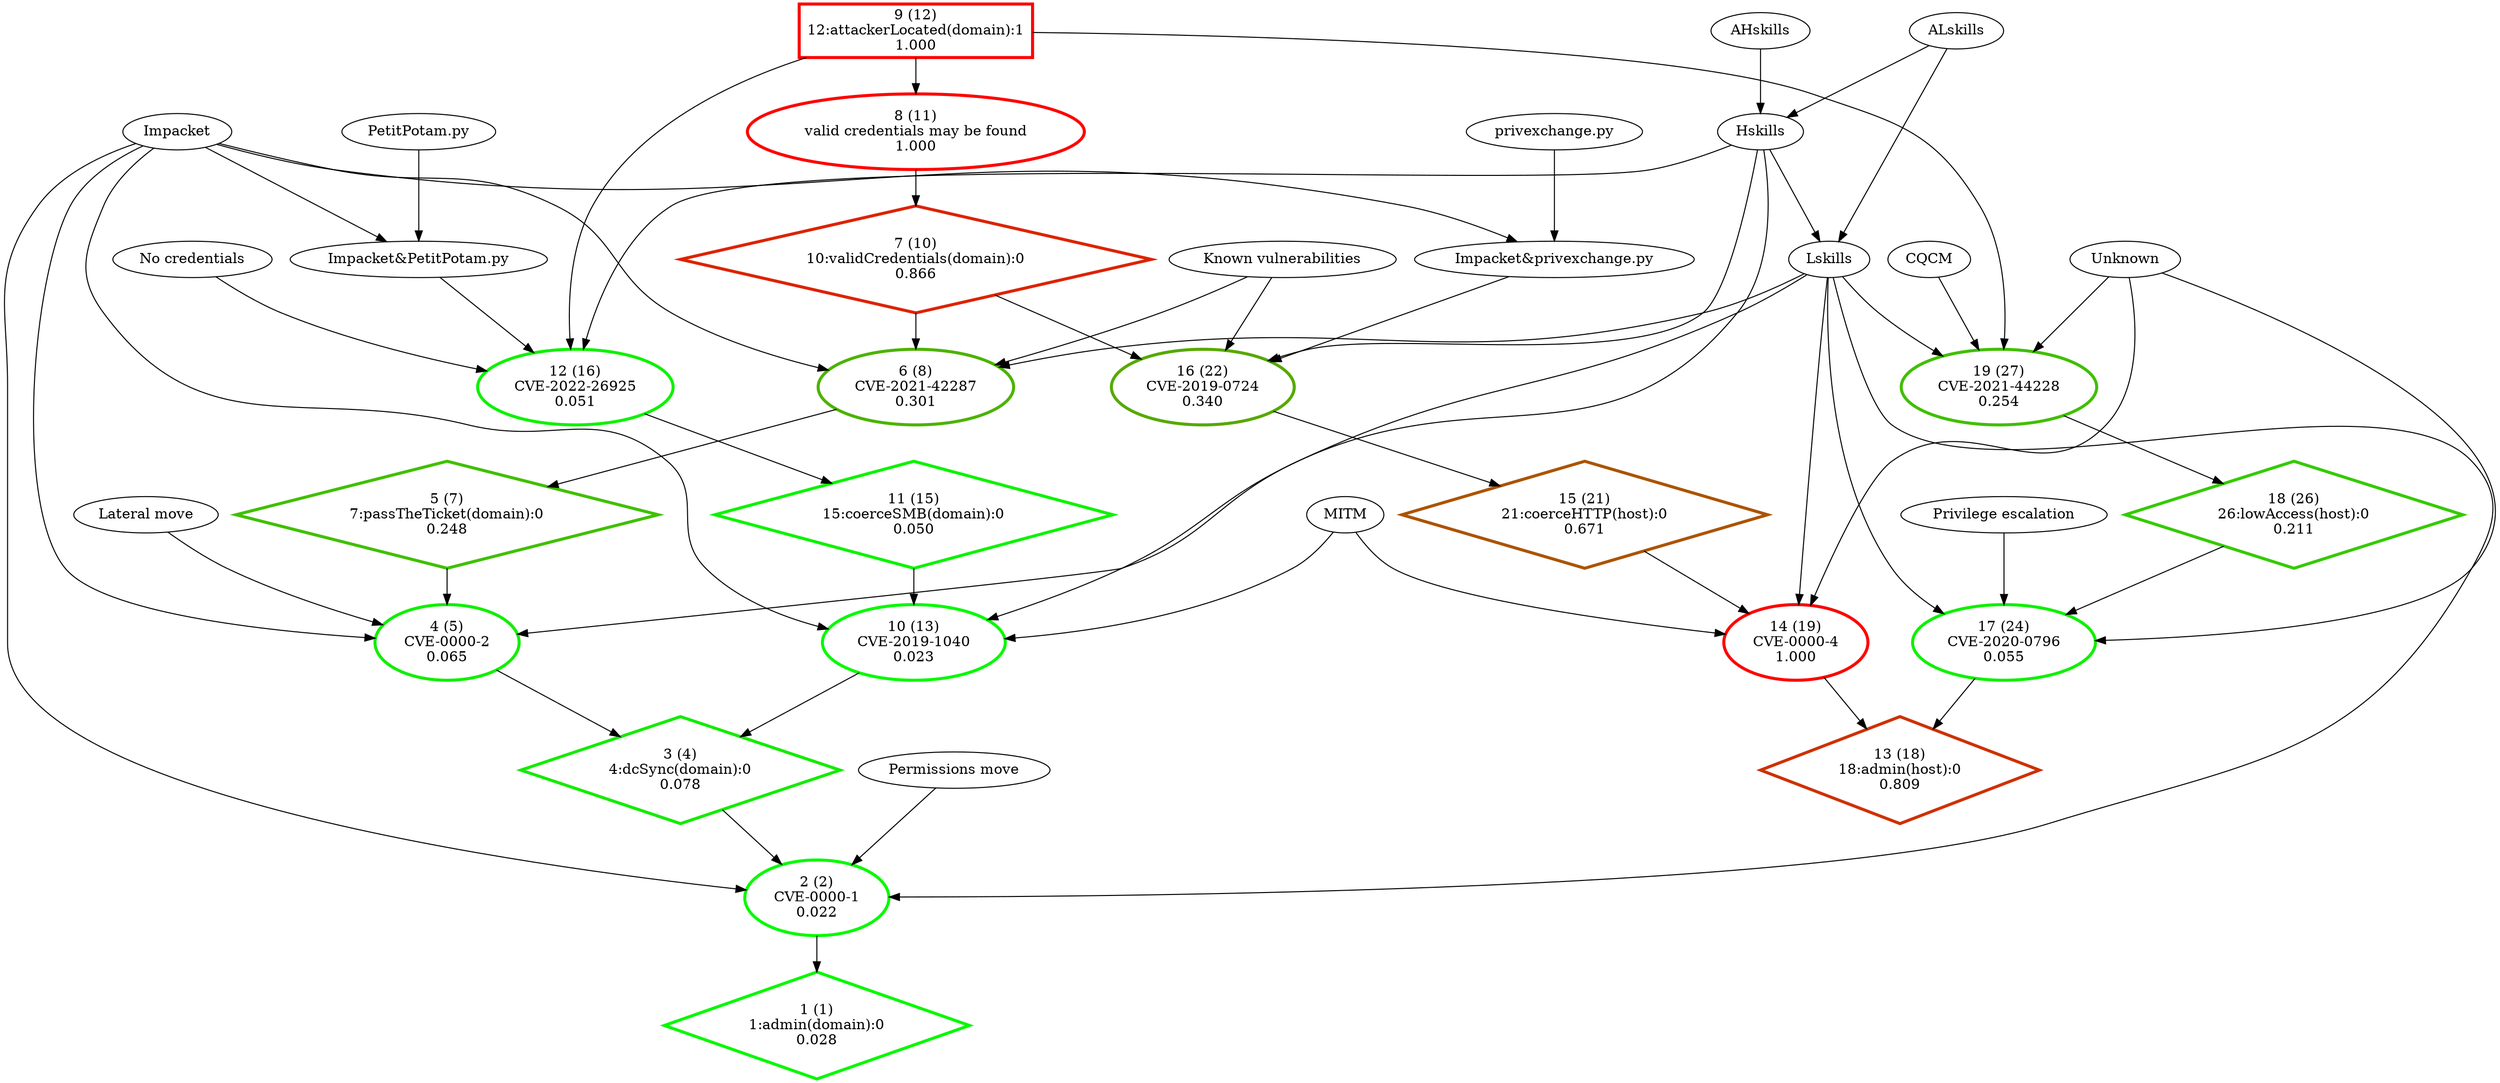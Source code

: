 digraph G {
  1 [label="1 (1)\n1:admin(domain):0\n0.028", color="#07F800", penwidth=3, shape="diamond"];
  2 [label="2 (2)\nCVE-0000-1\n0.022", color="#05FA00", penwidth=3, shape="ellipse"];
  3 [label="3 (4)\n4:dcSync(domain):0\n0.078", color="#13EC00", penwidth=3, shape="diamond"];
  4 [label="4 (5)\nCVE-0000-2\n0.065", color="#10EF00", penwidth=3, shape="ellipse"];
  5 [label="5 (7)\n7:passTheTicket(domain):0\n0.248", color="#3FC000", penwidth=3, shape="diamond"];
  6 [label="6 (8)\nCVE-2021-42287\n0.301", color="#4CB300", penwidth=3, shape="ellipse"];
  7 [label="7 (10)\n10:validCredentials(domain):0\n0.866", color="#DC2300", penwidth=3, shape="diamond"];
  8 [label="8 (11)\nvalid credentials may be found\n1.000", color="#FE0100", penwidth=3, shape="ellipse"];
  9 [label="9 (12)\n12:attackerLocated(domain):1\n1.000", color="#FF0000", penwidth=3, shape="box"];
  10 [label="10 (13)\nCVE-2019-1040\n0.023", color="#05FA00", penwidth=3, shape="ellipse"];
  11 [label="11 (15)\n15:coerceSMB(domain):0\n0.050", color="#0CF300", penwidth=3, shape="diamond"];
  12 [label="12 (16)\nCVE-2022-26925\n0.051", color="#0DF200", penwidth=3, shape="ellipse"];
  13 [label="13 (18)\n18:admin(host):0\n0.809", color="#CE3100", penwidth=3, shape="diamond"];
  14 [label="14 (19)\nCVE-0000-4\n1.000", color="#FF0000", penwidth=3, shape="ellipse"];
  15 [label="15 (21)\n21:coerceHTTP(host):0\n0.671", color="#AB5400", penwidth=3, shape="diamond"];
  16 [label="16 (22)\nCVE-2019-0724\n0.340", color="#56A900", penwidth=3, shape="ellipse"];
  17 [label="17 (24)\nCVE-2020-0796\n0.055", color="#0EF100", penwidth=3, shape="ellipse"];
  18 [label="18 (26)\n26:lowAccess(host):0\n0.211", color="#35CA00", penwidth=3, shape="diamond"];
  19 [label="19 (27)\nCVE-2021-44228\n0.254", color="#40BF00", penwidth=3, shape="ellipse"];
  "9" -> "8";
  "9" -> "12";
  "9" -> "19";
  "8" -> "7";
  "7" -> "6";
  "7" -> "16";
  "6" -> "5";
  "5" -> "4";
  "4" -> "3";
  "3" -> "2";
  "12" -> "11";
  "11" -> "10";
  "10" -> "3";
  "2" -> "1";
  "16" -> "15";
  "15" -> "14";
  "14" -> "13";
  "19" -> "18";
  "18" -> "17";
  "17" -> "13";
  "ALskills" -> "Lskills";
  "ALskills" -> "Hskills";
  "Lskills" -> "2";
  "Lskills" -> "4";
  "Lskills" -> "6";
  "Lskills" -> "14";
  "Lskills" -> "17";
  "Lskills" -> "19";
  "Hskills" -> "Lskills";
  "Hskills" -> "10";
  "Hskills" -> "12";
  "Hskills" -> "16";
  "AHskills" -> "Hskills";
  "Impacket" -> "2";
  "Permissions move" -> "2";
  "Impacket" -> "4";
  "Lateral move" -> "4";
  "Impacket" -> "6";
  "Known vulnerabilities" -> "6";
  "Known vulnerabilities" -> "16";
  "Impacket" -> "10";
  "MITM" -> "10";
  "MITM" -> "14";
  "Impacket&PetitPotam.py" -> "12";
  "Impacket" -> "Impacket&PetitPotam.py";
  "PetitPotam.py" -> "Impacket&PetitPotam.py";
  "No credentials" -> "12";
  "Unknown" -> "14";
  "Impacket&privexchange.py" -> "16";
  "Impacket" -> "Impacket&privexchange.py";
  "privexchange.py" -> "Impacket&privexchange.py";
  "Unknown" -> "17";
  "Privilege escalation" -> "17";
  "Unknown" -> "19";
  "CQCM" -> "19";
}